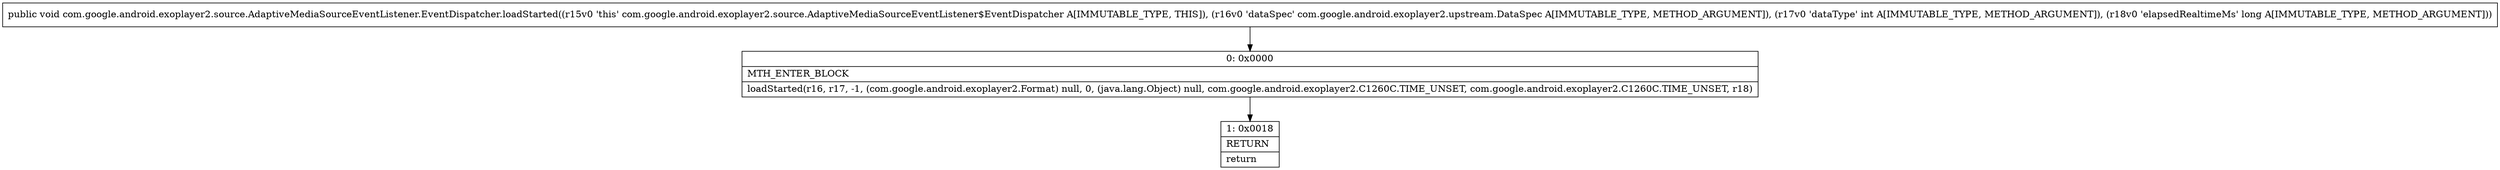 digraph "CFG forcom.google.android.exoplayer2.source.AdaptiveMediaSourceEventListener.EventDispatcher.loadStarted(Lcom\/google\/android\/exoplayer2\/upstream\/DataSpec;IJ)V" {
Node_0 [shape=record,label="{0\:\ 0x0000|MTH_ENTER_BLOCK\l|loadStarted(r16, r17, \-1, (com.google.android.exoplayer2.Format) null, 0, (java.lang.Object) null, com.google.android.exoplayer2.C1260C.TIME_UNSET, com.google.android.exoplayer2.C1260C.TIME_UNSET, r18)\l}"];
Node_1 [shape=record,label="{1\:\ 0x0018|RETURN\l|return\l}"];
MethodNode[shape=record,label="{public void com.google.android.exoplayer2.source.AdaptiveMediaSourceEventListener.EventDispatcher.loadStarted((r15v0 'this' com.google.android.exoplayer2.source.AdaptiveMediaSourceEventListener$EventDispatcher A[IMMUTABLE_TYPE, THIS]), (r16v0 'dataSpec' com.google.android.exoplayer2.upstream.DataSpec A[IMMUTABLE_TYPE, METHOD_ARGUMENT]), (r17v0 'dataType' int A[IMMUTABLE_TYPE, METHOD_ARGUMENT]), (r18v0 'elapsedRealtimeMs' long A[IMMUTABLE_TYPE, METHOD_ARGUMENT])) }"];
MethodNode -> Node_0;
Node_0 -> Node_1;
}

